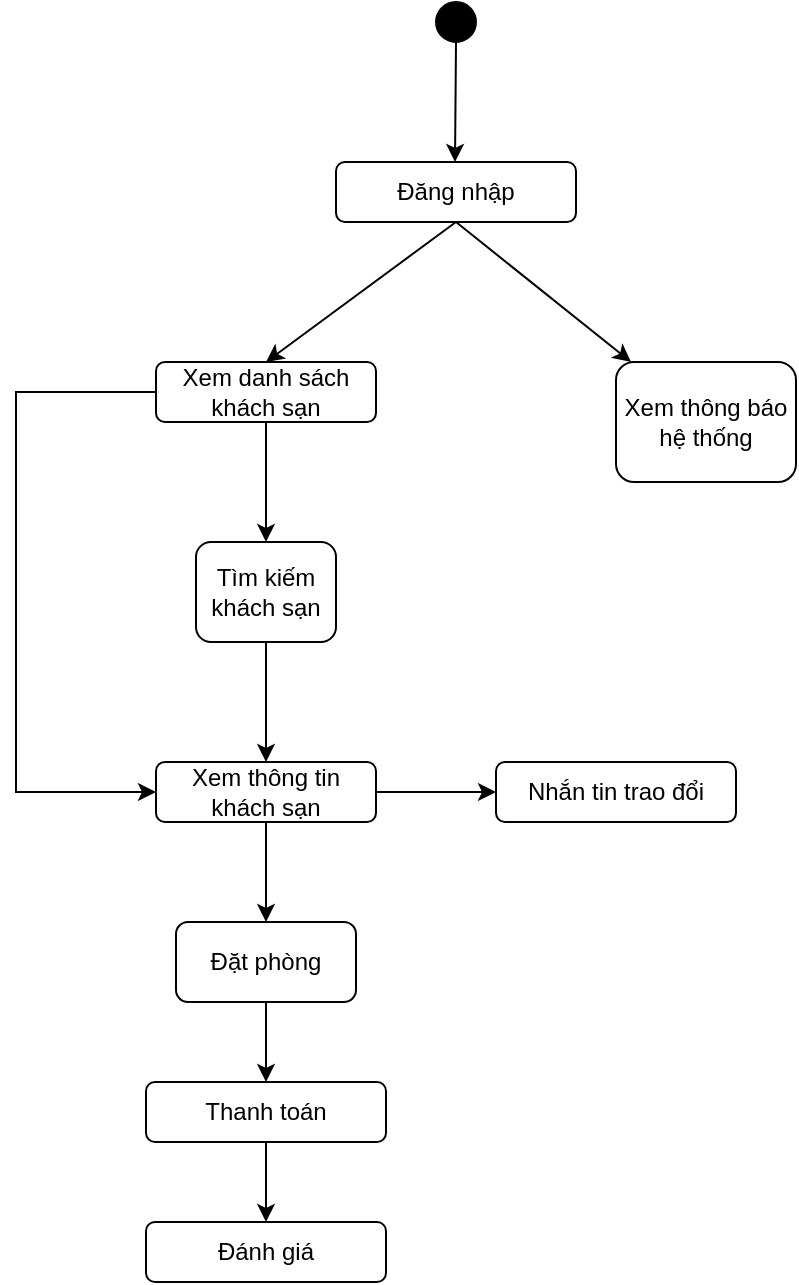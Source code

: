 <mxfile version="24.1.0" type="github">
  <diagram id="C5RBs43oDa-KdzZeNtuy" name="Page-1">
    <mxGraphModel dx="1148" dy="706" grid="1" gridSize="10" guides="1" tooltips="1" connect="1" arrows="1" fold="1" page="1" pageScale="1" pageWidth="1169" pageHeight="1654" math="0" shadow="0">
      <root>
        <mxCell id="WIyWlLk6GJQsqaUBKTNV-0" />
        <mxCell id="WIyWlLk6GJQsqaUBKTNV-1" parent="WIyWlLk6GJQsqaUBKTNV-0" />
        <mxCell id="VmKkZMUyM7MtfNB15jaY-3" style="edgeStyle=orthogonalEdgeStyle;rounded=0;orthogonalLoop=1;jettySize=auto;html=1;exitX=0.5;exitY=1;exitDx=0;exitDy=0;" edge="1" parent="WIyWlLk6GJQsqaUBKTNV-1" source="VmKkZMUyM7MtfNB15jaY-2">
          <mxGeometry relative="1" as="geometry">
            <mxPoint x="349.5" y="130" as="targetPoint" />
          </mxGeometry>
        </mxCell>
        <mxCell id="VmKkZMUyM7MtfNB15jaY-2" value="" style="ellipse;whiteSpace=wrap;html=1;aspect=fixed;fillColor=#000000;" vertex="1" parent="WIyWlLk6GJQsqaUBKTNV-1">
          <mxGeometry x="340" y="50" width="20" height="20" as="geometry" />
        </mxCell>
        <mxCell id="VmKkZMUyM7MtfNB15jaY-5" style="rounded=0;orthogonalLoop=1;jettySize=auto;html=1;exitX=0.5;exitY=1;exitDx=0;exitDy=0;entryX=0.5;entryY=0;entryDx=0;entryDy=0;" edge="1" parent="WIyWlLk6GJQsqaUBKTNV-1" source="VmKkZMUyM7MtfNB15jaY-4" target="VmKkZMUyM7MtfNB15jaY-6">
          <mxGeometry relative="1" as="geometry">
            <mxPoint x="300" y="230" as="targetPoint" />
          </mxGeometry>
        </mxCell>
        <mxCell id="VmKkZMUyM7MtfNB15jaY-13" style="rounded=0;orthogonalLoop=1;jettySize=auto;html=1;exitX=0.5;exitY=1;exitDx=0;exitDy=0;" edge="1" parent="WIyWlLk6GJQsqaUBKTNV-1" source="VmKkZMUyM7MtfNB15jaY-4" target="VmKkZMUyM7MtfNB15jaY-14">
          <mxGeometry relative="1" as="geometry">
            <mxPoint x="450" y="240" as="targetPoint" />
          </mxGeometry>
        </mxCell>
        <mxCell id="VmKkZMUyM7MtfNB15jaY-4" value="Đăng nhập" style="rounded=1;whiteSpace=wrap;html=1;" vertex="1" parent="WIyWlLk6GJQsqaUBKTNV-1">
          <mxGeometry x="290" y="130" width="120" height="30" as="geometry" />
        </mxCell>
        <mxCell id="VmKkZMUyM7MtfNB15jaY-11" style="rounded=0;orthogonalLoop=1;jettySize=auto;html=1;exitX=0.5;exitY=1;exitDx=0;exitDy=0;" edge="1" parent="WIyWlLk6GJQsqaUBKTNV-1" source="VmKkZMUyM7MtfNB15jaY-6" target="VmKkZMUyM7MtfNB15jaY-12">
          <mxGeometry relative="1" as="geometry">
            <mxPoint x="380" y="320" as="targetPoint" />
          </mxGeometry>
        </mxCell>
        <mxCell id="VmKkZMUyM7MtfNB15jaY-16" style="edgeStyle=orthogonalEdgeStyle;rounded=0;orthogonalLoop=1;jettySize=auto;html=1;exitX=0;exitY=0.5;exitDx=0;exitDy=0;entryX=0;entryY=0.5;entryDx=0;entryDy=0;" edge="1" parent="WIyWlLk6GJQsqaUBKTNV-1" source="VmKkZMUyM7MtfNB15jaY-6" target="VmKkZMUyM7MtfNB15jaY-8">
          <mxGeometry relative="1" as="geometry">
            <Array as="points">
              <mxPoint x="130" y="245" />
              <mxPoint x="130" y="445" />
            </Array>
          </mxGeometry>
        </mxCell>
        <mxCell id="VmKkZMUyM7MtfNB15jaY-6" value="Xem danh sách khách sạn" style="rounded=1;whiteSpace=wrap;html=1;" vertex="1" parent="WIyWlLk6GJQsqaUBKTNV-1">
          <mxGeometry x="200" y="230" width="110" height="30" as="geometry" />
        </mxCell>
        <mxCell id="VmKkZMUyM7MtfNB15jaY-17" style="edgeStyle=orthogonalEdgeStyle;rounded=0;orthogonalLoop=1;jettySize=auto;html=1;exitX=0.5;exitY=1;exitDx=0;exitDy=0;" edge="1" parent="WIyWlLk6GJQsqaUBKTNV-1" source="VmKkZMUyM7MtfNB15jaY-8" target="VmKkZMUyM7MtfNB15jaY-18">
          <mxGeometry relative="1" as="geometry">
            <mxPoint x="254.5" y="510" as="targetPoint" />
          </mxGeometry>
        </mxCell>
        <mxCell id="VmKkZMUyM7MtfNB15jaY-24" style="edgeStyle=orthogonalEdgeStyle;rounded=0;orthogonalLoop=1;jettySize=auto;html=1;exitX=1;exitY=0.5;exitDx=0;exitDy=0;" edge="1" parent="WIyWlLk6GJQsqaUBKTNV-1" source="VmKkZMUyM7MtfNB15jaY-8" target="VmKkZMUyM7MtfNB15jaY-25">
          <mxGeometry relative="1" as="geometry">
            <mxPoint x="380" y="444.75" as="targetPoint" />
          </mxGeometry>
        </mxCell>
        <mxCell id="VmKkZMUyM7MtfNB15jaY-8" value="Xem thông tin khách sạn" style="rounded=1;whiteSpace=wrap;html=1;" vertex="1" parent="WIyWlLk6GJQsqaUBKTNV-1">
          <mxGeometry x="200" y="430" width="110" height="30" as="geometry" />
        </mxCell>
        <mxCell id="VmKkZMUyM7MtfNB15jaY-15" style="edgeStyle=orthogonalEdgeStyle;rounded=0;orthogonalLoop=1;jettySize=auto;html=1;exitX=0.5;exitY=1;exitDx=0;exitDy=0;entryX=0.5;entryY=0;entryDx=0;entryDy=0;" edge="1" parent="WIyWlLk6GJQsqaUBKTNV-1" source="VmKkZMUyM7MtfNB15jaY-12" target="VmKkZMUyM7MtfNB15jaY-8">
          <mxGeometry relative="1" as="geometry" />
        </mxCell>
        <mxCell id="VmKkZMUyM7MtfNB15jaY-12" value="Tìm kiếm khách sạn" style="rounded=1;whiteSpace=wrap;html=1;" vertex="1" parent="WIyWlLk6GJQsqaUBKTNV-1">
          <mxGeometry x="220" y="320" width="70" height="50" as="geometry" />
        </mxCell>
        <mxCell id="VmKkZMUyM7MtfNB15jaY-14" value="Xem thông báo hệ thống" style="rounded=1;whiteSpace=wrap;html=1;" vertex="1" parent="WIyWlLk6GJQsqaUBKTNV-1">
          <mxGeometry x="430" y="230" width="90" height="60" as="geometry" />
        </mxCell>
        <mxCell id="VmKkZMUyM7MtfNB15jaY-19" style="edgeStyle=orthogonalEdgeStyle;rounded=0;orthogonalLoop=1;jettySize=auto;html=1;exitX=0.5;exitY=1;exitDx=0;exitDy=0;entryX=0.5;entryY=0;entryDx=0;entryDy=0;" edge="1" parent="WIyWlLk6GJQsqaUBKTNV-1" source="VmKkZMUyM7MtfNB15jaY-18" target="VmKkZMUyM7MtfNB15jaY-21">
          <mxGeometry relative="1" as="geometry">
            <mxPoint x="254.5" y="600" as="targetPoint" />
          </mxGeometry>
        </mxCell>
        <mxCell id="VmKkZMUyM7MtfNB15jaY-18" value="Đặt phòng" style="rounded=1;whiteSpace=wrap;html=1;" vertex="1" parent="WIyWlLk6GJQsqaUBKTNV-1">
          <mxGeometry x="210" y="510" width="90" height="40" as="geometry" />
        </mxCell>
        <mxCell id="VmKkZMUyM7MtfNB15jaY-22" style="edgeStyle=orthogonalEdgeStyle;rounded=0;orthogonalLoop=1;jettySize=auto;html=1;exitX=0.5;exitY=1;exitDx=0;exitDy=0;" edge="1" parent="WIyWlLk6GJQsqaUBKTNV-1" source="VmKkZMUyM7MtfNB15jaY-21" target="VmKkZMUyM7MtfNB15jaY-23">
          <mxGeometry relative="1" as="geometry">
            <mxPoint x="254.5" y="670" as="targetPoint" />
          </mxGeometry>
        </mxCell>
        <mxCell id="VmKkZMUyM7MtfNB15jaY-21" value="Thanh toán" style="rounded=1;whiteSpace=wrap;html=1;" vertex="1" parent="WIyWlLk6GJQsqaUBKTNV-1">
          <mxGeometry x="195" y="590" width="120" height="30" as="geometry" />
        </mxCell>
        <mxCell id="VmKkZMUyM7MtfNB15jaY-23" value="Đánh giá" style="rounded=1;whiteSpace=wrap;html=1;" vertex="1" parent="WIyWlLk6GJQsqaUBKTNV-1">
          <mxGeometry x="195" y="660" width="120" height="30" as="geometry" />
        </mxCell>
        <mxCell id="VmKkZMUyM7MtfNB15jaY-25" value="Nhắn tin trao đổi" style="rounded=1;whiteSpace=wrap;html=1;" vertex="1" parent="WIyWlLk6GJQsqaUBKTNV-1">
          <mxGeometry x="370" y="430" width="120" height="30" as="geometry" />
        </mxCell>
      </root>
    </mxGraphModel>
  </diagram>
</mxfile>
